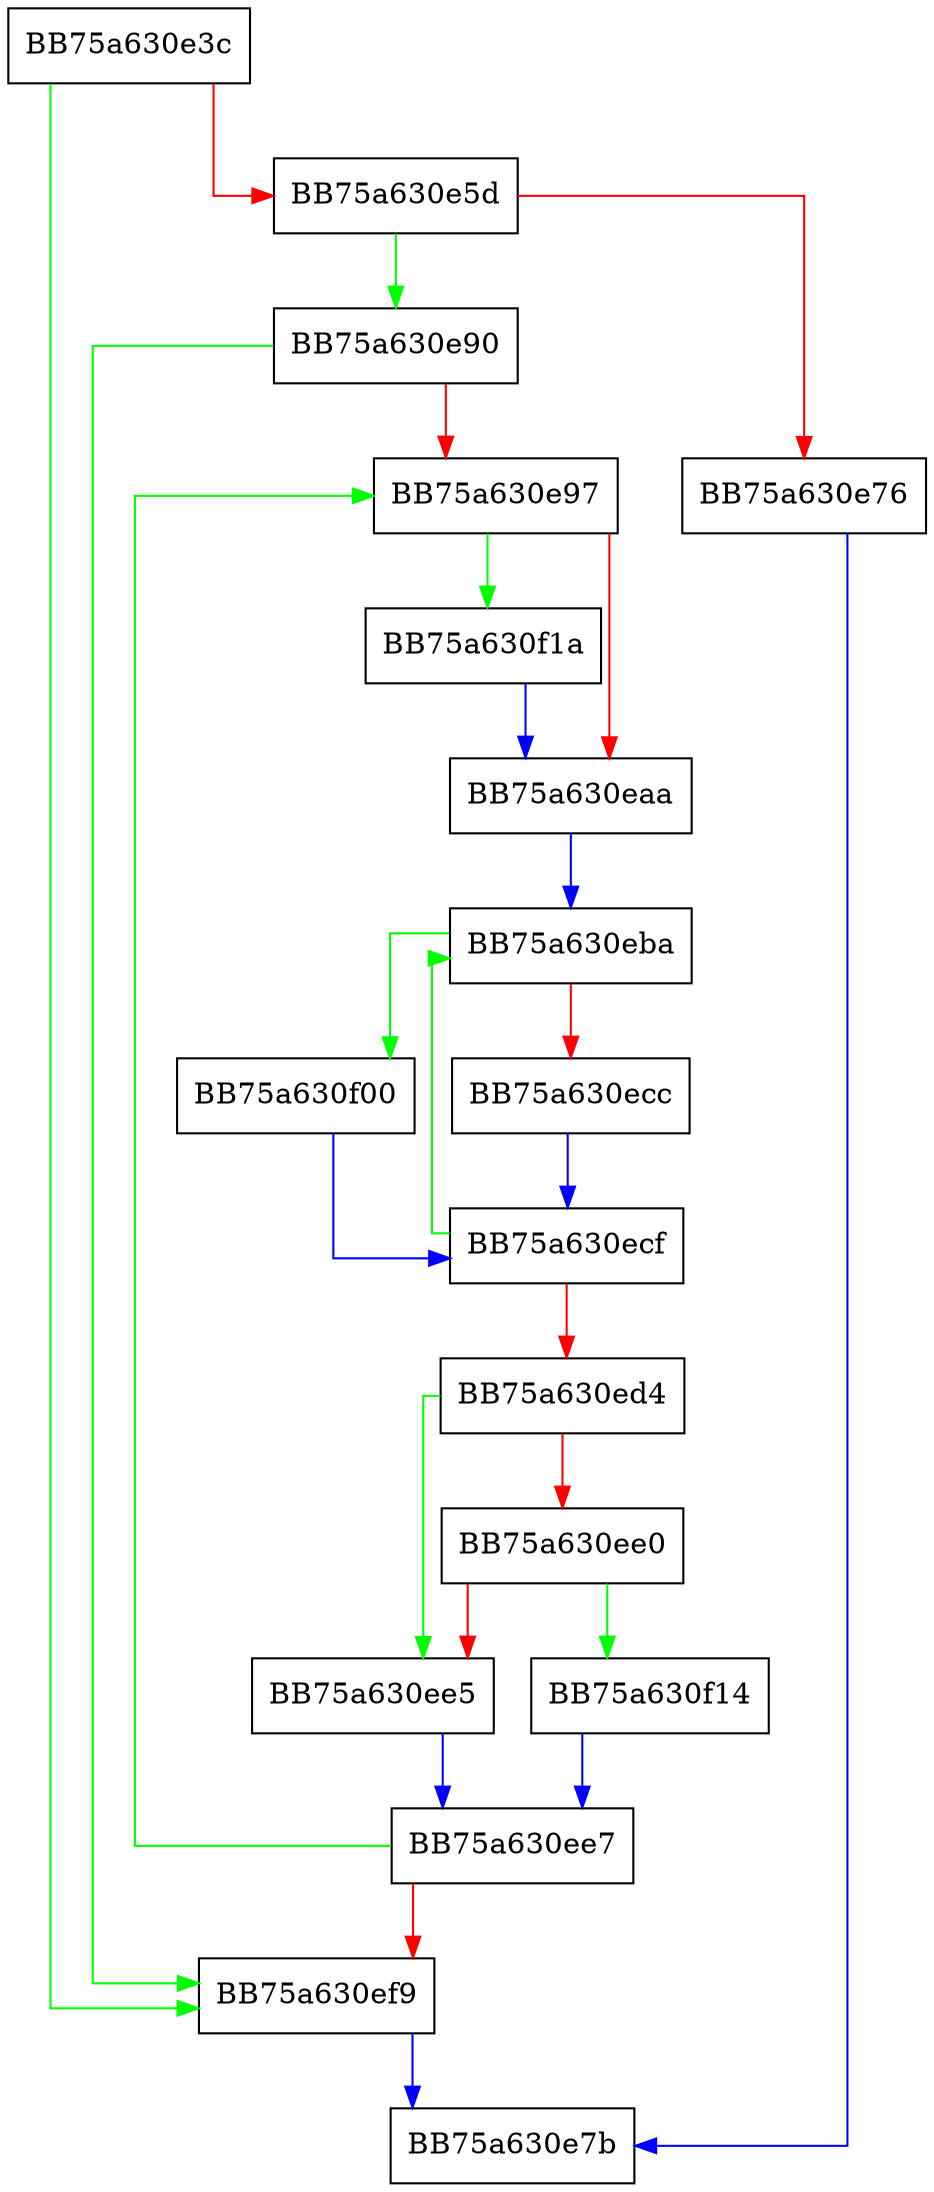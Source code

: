digraph nvmcache_rfunctions {
  node [shape="box"];
  graph [splines=ortho];
  BB75a630e3c -> BB75a630ef9 [color="green"];
  BB75a630e3c -> BB75a630e5d [color="red"];
  BB75a630e5d -> BB75a630e90 [color="green"];
  BB75a630e5d -> BB75a630e76 [color="red"];
  BB75a630e76 -> BB75a630e7b [color="blue"];
  BB75a630e90 -> BB75a630ef9 [color="green"];
  BB75a630e90 -> BB75a630e97 [color="red"];
  BB75a630e97 -> BB75a630f1a [color="green"];
  BB75a630e97 -> BB75a630eaa [color="red"];
  BB75a630eaa -> BB75a630eba [color="blue"];
  BB75a630eba -> BB75a630f00 [color="green"];
  BB75a630eba -> BB75a630ecc [color="red"];
  BB75a630ecc -> BB75a630ecf [color="blue"];
  BB75a630ecf -> BB75a630eba [color="green"];
  BB75a630ecf -> BB75a630ed4 [color="red"];
  BB75a630ed4 -> BB75a630ee5 [color="green"];
  BB75a630ed4 -> BB75a630ee0 [color="red"];
  BB75a630ee0 -> BB75a630f14 [color="green"];
  BB75a630ee0 -> BB75a630ee5 [color="red"];
  BB75a630ee5 -> BB75a630ee7 [color="blue"];
  BB75a630ee7 -> BB75a630e97 [color="green"];
  BB75a630ee7 -> BB75a630ef9 [color="red"];
  BB75a630ef9 -> BB75a630e7b [color="blue"];
  BB75a630f00 -> BB75a630ecf [color="blue"];
  BB75a630f14 -> BB75a630ee7 [color="blue"];
  BB75a630f1a -> BB75a630eaa [color="blue"];
}
